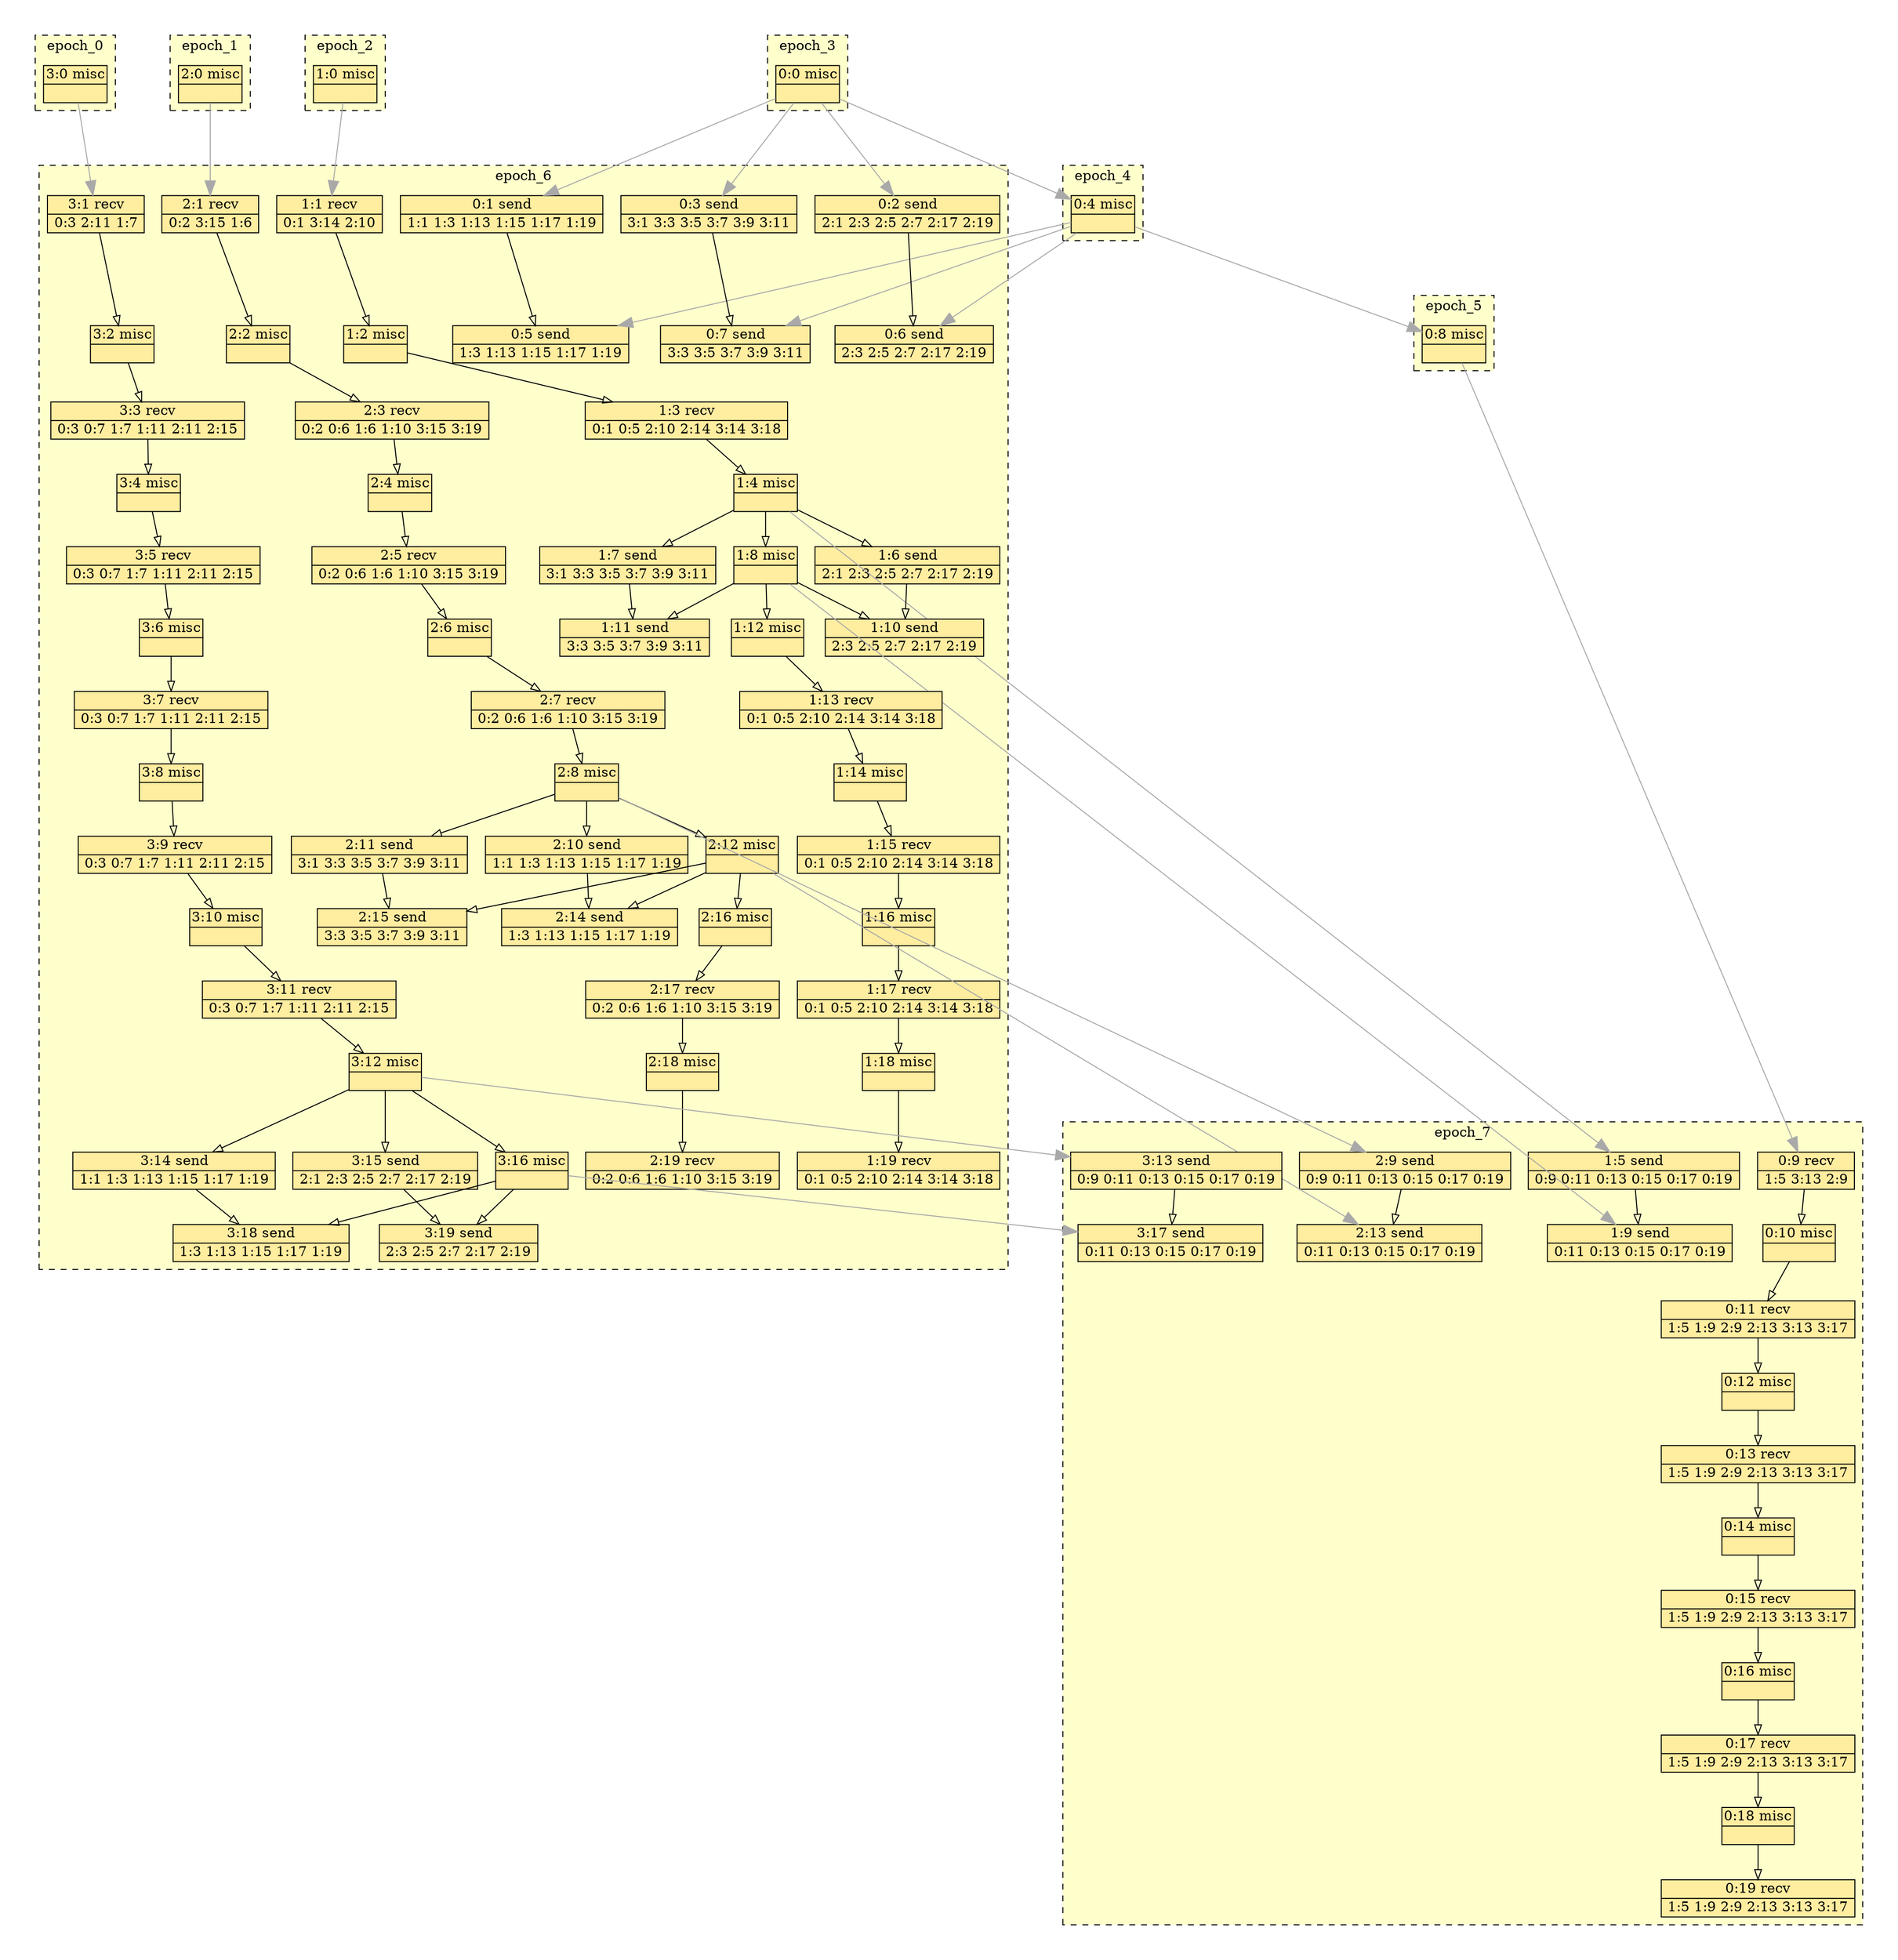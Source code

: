 digraph{node[shape=none margin=0 style=filled colorscheme=ylorrd9 fillcolor=2];compound=true;splines=line;subgraph clusterdummy0_0{style=invis;subgraph clusterdummy0_1{style=invis;subgraph clusterdummy0_2{style=invis;subgraph cluster0{style=dashed;colorscheme=ylorrd9;bgcolor=1;edge[arrowhead=empty];label=epoch_0;60[label=<<table border="0" cellborder="0" cellspacing="0"><tr><td>3:0 misc</td></tr><hr/><tr><td> </td></tr></table>>];}}}}subgraph clusterdummy1_0{style=invis;subgraph clusterdummy1_1{style=invis;subgraph clusterdummy1_2{style=invis;subgraph cluster1{style=dashed;colorscheme=ylorrd9;bgcolor=1;edge[arrowhead=empty];label=epoch_1;40[label=<<table border="0" cellborder="0" cellspacing="0"><tr><td>2:0 misc</td></tr><hr/><tr><td> </td></tr></table>>];}}}}subgraph clusterdummy2_0{style=invis;subgraph clusterdummy2_1{style=invis;subgraph clusterdummy2_2{style=invis;subgraph cluster2{style=dashed;colorscheme=ylorrd9;bgcolor=1;edge[arrowhead=empty];label=epoch_2;20[label=<<table border="0" cellborder="0" cellspacing="0"><tr><td>1:0 misc</td></tr><hr/><tr><td> </td></tr></table>>];}}}}subgraph clusterdummy3_0{style=invis;subgraph clusterdummy3_1{style=invis;subgraph clusterdummy3_2{style=invis;subgraph cluster3{style=dashed;colorscheme=ylorrd9;bgcolor=1;edge[arrowhead=empty];label=epoch_3;0[label=<<table border="0" cellborder="0" cellspacing="0"><tr><td>0:0 misc</td></tr><hr/><tr><td> </td></tr></table>>];}}}}subgraph clusterdummy4_0{style=invis;subgraph clusterdummy4_1{style=invis;subgraph clusterdummy4_2{style=invis;subgraph cluster4{style=dashed;colorscheme=ylorrd9;bgcolor=1;edge[arrowhead=empty];label=epoch_4;4[label=<<table border="0" cellborder="0" cellspacing="0"><tr><td>0:4 misc</td></tr><hr/><tr><td> </td></tr></table>>];}}}}subgraph clusterdummy5_0{style=invis;subgraph clusterdummy5_1{style=invis;subgraph clusterdummy5_2{style=invis;subgraph cluster5{style=dashed;colorscheme=ylorrd9;bgcolor=1;edge[arrowhead=empty];label=epoch_5;8[label=<<table border="0" cellborder="0" cellspacing="0"><tr><td>0:8 misc</td></tr><hr/><tr><td> </td></tr></table>>];}}}}subgraph clusterdummy6_0{style=invis;subgraph clusterdummy6_1{style=invis;subgraph clusterdummy6_2{style=invis;subgraph cluster6{style=dashed;colorscheme=ylorrd9;bgcolor=1;edge[arrowhead=empty];label=epoch_6;1[label=<<table border="0" cellborder="0" cellspacing="0"><tr><td>0:1 send</td></tr><hr/><tr><td> 1:1 1:3 1:13 1:15 1:17 1:19 </td></tr></table>>];2[label=<<table border="0" cellborder="0" cellspacing="0"><tr><td>0:2 send</td></tr><hr/><tr><td> 2:1 2:3 2:5 2:7 2:17 2:19 </td></tr></table>>];3[label=<<table border="0" cellborder="0" cellspacing="0"><tr><td>0:3 send</td></tr><hr/><tr><td> 3:1 3:3 3:5 3:7 3:9 3:11 </td></tr></table>>];5[label=<<table border="0" cellborder="0" cellspacing="0"><tr><td>0:5 send</td></tr><hr/><tr><td> 1:3 1:13 1:15 1:17 1:19 </td></tr></table>>];1->5;6[label=<<table border="0" cellborder="0" cellspacing="0"><tr><td>0:6 send</td></tr><hr/><tr><td> 2:3 2:5 2:7 2:17 2:19 </td></tr></table>>];2->6;7[label=<<table border="0" cellborder="0" cellspacing="0"><tr><td>0:7 send</td></tr><hr/><tr><td> 3:3 3:5 3:7 3:9 3:11 </td></tr></table>>];3->7;21[label=<<table border="0" cellborder="0" cellspacing="0"><tr><td>1:1 recv</td></tr><hr/><tr><td> 0:1 3:14 2:10 </td></tr></table>>];22[label=<<table border="0" cellborder="0" cellspacing="0"><tr><td>1:2 misc</td></tr><hr/><tr><td> </td></tr></table>>];21->22;23[label=<<table border="0" cellborder="0" cellspacing="0"><tr><td>1:3 recv</td></tr><hr/><tr><td> 0:1 0:5 2:10 2:14 3:14 3:18 </td></tr></table>>];22->23;24[label=<<table border="0" cellborder="0" cellspacing="0"><tr><td>1:4 misc</td></tr><hr/><tr><td> </td></tr></table>>];23->24;26[label=<<table border="0" cellborder="0" cellspacing="0"><tr><td>1:6 send</td></tr><hr/><tr><td> 2:1 2:3 2:5 2:7 2:17 2:19 </td></tr></table>>];24->26;27[label=<<table border="0" cellborder="0" cellspacing="0"><tr><td>1:7 send</td></tr><hr/><tr><td> 3:1 3:3 3:5 3:7 3:9 3:11 </td></tr></table>>];24->27;28[label=<<table border="0" cellborder="0" cellspacing="0"><tr><td>1:8 misc</td></tr><hr/><tr><td> </td></tr></table>>];24->28;30[label=<<table border="0" cellborder="0" cellspacing="0"><tr><td>1:10 send</td></tr><hr/><tr><td> 2:3 2:5 2:7 2:17 2:19 </td></tr></table>>];28->30;26->30;31[label=<<table border="0" cellborder="0" cellspacing="0"><tr><td>1:11 send</td></tr><hr/><tr><td> 3:3 3:5 3:7 3:9 3:11 </td></tr></table>>];28->31;27->31;32[label=<<table border="0" cellborder="0" cellspacing="0"><tr><td>1:12 misc</td></tr><hr/><tr><td> </td></tr></table>>];28->32;33[label=<<table border="0" cellborder="0" cellspacing="0"><tr><td>1:13 recv</td></tr><hr/><tr><td> 0:1 0:5 2:10 2:14 3:14 3:18 </td></tr></table>>];32->33;34[label=<<table border="0" cellborder="0" cellspacing="0"><tr><td>1:14 misc</td></tr><hr/><tr><td> </td></tr></table>>];33->34;35[label=<<table border="0" cellborder="0" cellspacing="0"><tr><td>1:15 recv</td></tr><hr/><tr><td> 0:1 0:5 2:10 2:14 3:14 3:18 </td></tr></table>>];34->35;36[label=<<table border="0" cellborder="0" cellspacing="0"><tr><td>1:16 misc</td></tr><hr/><tr><td> </td></tr></table>>];35->36;37[label=<<table border="0" cellborder="0" cellspacing="0"><tr><td>1:17 recv</td></tr><hr/><tr><td> 0:1 0:5 2:10 2:14 3:14 3:18 </td></tr></table>>];36->37;38[label=<<table border="0" cellborder="0" cellspacing="0"><tr><td>1:18 misc</td></tr><hr/><tr><td> </td></tr></table>>];37->38;39[label=<<table border="0" cellborder="0" cellspacing="0"><tr><td>1:19 recv</td></tr><hr/><tr><td> 0:1 0:5 2:10 2:14 3:14 3:18 </td></tr></table>>];38->39;41[label=<<table border="0" cellborder="0" cellspacing="0"><tr><td>2:1 recv</td></tr><hr/><tr><td> 0:2 3:15 1:6 </td></tr></table>>];42[label=<<table border="0" cellborder="0" cellspacing="0"><tr><td>2:2 misc</td></tr><hr/><tr><td> </td></tr></table>>];41->42;43[label=<<table border="0" cellborder="0" cellspacing="0"><tr><td>2:3 recv</td></tr><hr/><tr><td> 0:2 0:6 1:6 1:10 3:15 3:19 </td></tr></table>>];42->43;44[label=<<table border="0" cellborder="0" cellspacing="0"><tr><td>2:4 misc</td></tr><hr/><tr><td> </td></tr></table>>];43->44;45[label=<<table border="0" cellborder="0" cellspacing="0"><tr><td>2:5 recv</td></tr><hr/><tr><td> 0:2 0:6 1:6 1:10 3:15 3:19 </td></tr></table>>];44->45;46[label=<<table border="0" cellborder="0" cellspacing="0"><tr><td>2:6 misc</td></tr><hr/><tr><td> </td></tr></table>>];45->46;47[label=<<table border="0" cellborder="0" cellspacing="0"><tr><td>2:7 recv</td></tr><hr/><tr><td> 0:2 0:6 1:6 1:10 3:15 3:19 </td></tr></table>>];46->47;48[label=<<table border="0" cellborder="0" cellspacing="0"><tr><td>2:8 misc</td></tr><hr/><tr><td> </td></tr></table>>];47->48;50[label=<<table border="0" cellborder="0" cellspacing="0"><tr><td>2:10 send</td></tr><hr/><tr><td> 1:1 1:3 1:13 1:15 1:17 1:19 </td></tr></table>>];48->50;51[label=<<table border="0" cellborder="0" cellspacing="0"><tr><td>2:11 send</td></tr><hr/><tr><td> 3:1 3:3 3:5 3:7 3:9 3:11 </td></tr></table>>];48->51;52[label=<<table border="0" cellborder="0" cellspacing="0"><tr><td>2:12 misc</td></tr><hr/><tr><td> </td></tr></table>>];48->52;54[label=<<table border="0" cellborder="0" cellspacing="0"><tr><td>2:14 send</td></tr><hr/><tr><td> 1:3 1:13 1:15 1:17 1:19 </td></tr></table>>];52->54;50->54;55[label=<<table border="0" cellborder="0" cellspacing="0"><tr><td>2:15 send</td></tr><hr/><tr><td> 3:3 3:5 3:7 3:9 3:11 </td></tr></table>>];52->55;51->55;56[label=<<table border="0" cellborder="0" cellspacing="0"><tr><td>2:16 misc</td></tr><hr/><tr><td> </td></tr></table>>];52->56;57[label=<<table border="0" cellborder="0" cellspacing="0"><tr><td>2:17 recv</td></tr><hr/><tr><td> 0:2 0:6 1:6 1:10 3:15 3:19 </td></tr></table>>];56->57;58[label=<<table border="0" cellborder="0" cellspacing="0"><tr><td>2:18 misc</td></tr><hr/><tr><td> </td></tr></table>>];57->58;59[label=<<table border="0" cellborder="0" cellspacing="0"><tr><td>2:19 recv</td></tr><hr/><tr><td> 0:2 0:6 1:6 1:10 3:15 3:19 </td></tr></table>>];58->59;61[label=<<table border="0" cellborder="0" cellspacing="0"><tr><td>3:1 recv</td></tr><hr/><tr><td> 0:3 2:11 1:7 </td></tr></table>>];62[label=<<table border="0" cellborder="0" cellspacing="0"><tr><td>3:2 misc</td></tr><hr/><tr><td> </td></tr></table>>];61->62;63[label=<<table border="0" cellborder="0" cellspacing="0"><tr><td>3:3 recv</td></tr><hr/><tr><td> 0:3 0:7 1:7 1:11 2:11 2:15 </td></tr></table>>];62->63;64[label=<<table border="0" cellborder="0" cellspacing="0"><tr><td>3:4 misc</td></tr><hr/><tr><td> </td></tr></table>>];63->64;65[label=<<table border="0" cellborder="0" cellspacing="0"><tr><td>3:5 recv</td></tr><hr/><tr><td> 0:3 0:7 1:7 1:11 2:11 2:15 </td></tr></table>>];64->65;66[label=<<table border="0" cellborder="0" cellspacing="0"><tr><td>3:6 misc</td></tr><hr/><tr><td> </td></tr></table>>];65->66;67[label=<<table border="0" cellborder="0" cellspacing="0"><tr><td>3:7 recv</td></tr><hr/><tr><td> 0:3 0:7 1:7 1:11 2:11 2:15 </td></tr></table>>];66->67;68[label=<<table border="0" cellborder="0" cellspacing="0"><tr><td>3:8 misc</td></tr><hr/><tr><td> </td></tr></table>>];67->68;69[label=<<table border="0" cellborder="0" cellspacing="0"><tr><td>3:9 recv</td></tr><hr/><tr><td> 0:3 0:7 1:7 1:11 2:11 2:15 </td></tr></table>>];68->69;70[label=<<table border="0" cellborder="0" cellspacing="0"><tr><td>3:10 misc</td></tr><hr/><tr><td> </td></tr></table>>];69->70;71[label=<<table border="0" cellborder="0" cellspacing="0"><tr><td>3:11 recv</td></tr><hr/><tr><td> 0:3 0:7 1:7 1:11 2:11 2:15 </td></tr></table>>];70->71;72[label=<<table border="0" cellborder="0" cellspacing="0"><tr><td>3:12 misc</td></tr><hr/><tr><td> </td></tr></table>>];71->72;74[label=<<table border="0" cellborder="0" cellspacing="0"><tr><td>3:14 send</td></tr><hr/><tr><td> 1:1 1:3 1:13 1:15 1:17 1:19 </td></tr></table>>];72->74;75[label=<<table border="0" cellborder="0" cellspacing="0"><tr><td>3:15 send</td></tr><hr/><tr><td> 2:1 2:3 2:5 2:7 2:17 2:19 </td></tr></table>>];72->75;76[label=<<table border="0" cellborder="0" cellspacing="0"><tr><td>3:16 misc</td></tr><hr/><tr><td> </td></tr></table>>];72->76;78[label=<<table border="0" cellborder="0" cellspacing="0"><tr><td>3:18 send</td></tr><hr/><tr><td> 1:3 1:13 1:15 1:17 1:19 </td></tr></table>>];76->78;74->78;79[label=<<table border="0" cellborder="0" cellspacing="0"><tr><td>3:19 send</td></tr><hr/><tr><td> 2:3 2:5 2:7 2:17 2:19 </td></tr></table>>];76->79;75->79;}}}}subgraph clusterdummy7_0{style=invis;subgraph clusterdummy7_1{style=invis;subgraph clusterdummy7_2{style=invis;subgraph cluster7{style=dashed;colorscheme=ylorrd9;bgcolor=1;edge[arrowhead=empty];label=epoch_7;9[label=<<table border="0" cellborder="0" cellspacing="0"><tr><td>0:9 recv</td></tr><hr/><tr><td> 1:5 3:13 2:9 </td></tr></table>>];10[label=<<table border="0" cellborder="0" cellspacing="0"><tr><td>0:10 misc</td></tr><hr/><tr><td> </td></tr></table>>];9->10;11[label=<<table border="0" cellborder="0" cellspacing="0"><tr><td>0:11 recv</td></tr><hr/><tr><td> 1:5 1:9 2:9 2:13 3:13 3:17 </td></tr></table>>];10->11;12[label=<<table border="0" cellborder="0" cellspacing="0"><tr><td>0:12 misc</td></tr><hr/><tr><td> </td></tr></table>>];11->12;13[label=<<table border="0" cellborder="0" cellspacing="0"><tr><td>0:13 recv</td></tr><hr/><tr><td> 1:5 1:9 2:9 2:13 3:13 3:17 </td></tr></table>>];12->13;14[label=<<table border="0" cellborder="0" cellspacing="0"><tr><td>0:14 misc</td></tr><hr/><tr><td> </td></tr></table>>];13->14;15[label=<<table border="0" cellborder="0" cellspacing="0"><tr><td>0:15 recv</td></tr><hr/><tr><td> 1:5 1:9 2:9 2:13 3:13 3:17 </td></tr></table>>];14->15;16[label=<<table border="0" cellborder="0" cellspacing="0"><tr><td>0:16 misc</td></tr><hr/><tr><td> </td></tr></table>>];15->16;17[label=<<table border="0" cellborder="0" cellspacing="0"><tr><td>0:17 recv</td></tr><hr/><tr><td> 1:5 1:9 2:9 2:13 3:13 3:17 </td></tr></table>>];16->17;18[label=<<table border="0" cellborder="0" cellspacing="0"><tr><td>0:18 misc</td></tr><hr/><tr><td> </td></tr></table>>];17->18;19[label=<<table border="0" cellborder="0" cellspacing="0"><tr><td>0:19 recv</td></tr><hr/><tr><td> 1:5 1:9 2:9 2:13 3:13 3:17 </td></tr></table>>];18->19;25[label=<<table border="0" cellborder="0" cellspacing="0"><tr><td>1:5 send</td></tr><hr/><tr><td> 0:9 0:11 0:13 0:15 0:17 0:19 </td></tr></table>>];29[label=<<table border="0" cellborder="0" cellspacing="0"><tr><td>1:9 send</td></tr><hr/><tr><td> 0:11 0:13 0:15 0:17 0:19 </td></tr></table>>];25->29;49[label=<<table border="0" cellborder="0" cellspacing="0"><tr><td>2:9 send</td></tr><hr/><tr><td> 0:9 0:11 0:13 0:15 0:17 0:19 </td></tr></table>>];53[label=<<table border="0" cellborder="0" cellspacing="0"><tr><td>2:13 send</td></tr><hr/><tr><td> 0:11 0:13 0:15 0:17 0:19 </td></tr></table>>];49->53;73[label=<<table border="0" cellborder="0" cellspacing="0"><tr><td>3:13 send</td></tr><hr/><tr><td> 0:9 0:11 0:13 0:15 0:17 0:19 </td></tr></table>>];77[label=<<table border="0" cellborder="0" cellspacing="0"><tr><td>3:17 send</td></tr><hr/><tr><td> 0:11 0:13 0:15 0:17 0:19 </td></tr></table>>];73->77;}}}}subgraph clusterdummy8_0{style=invis;subgraph clusterdummy8_1{style=invis;subgraph clusterdummy8_2{style=invis;subgraph cluster8{style=dashed;colorscheme=ylorrd9;bgcolor=1;edge[arrowhead=empty];label=epoch_8;}}}}subgraph{edge[color=darkgray arrowsize=1.5];0->1;0->2;0->3;0->4;4->5;4->6;4->7;4->8;8->9;20->21;24->25;28->29;40->41;48->49;52->53;60->61;72->73;76->77;}}